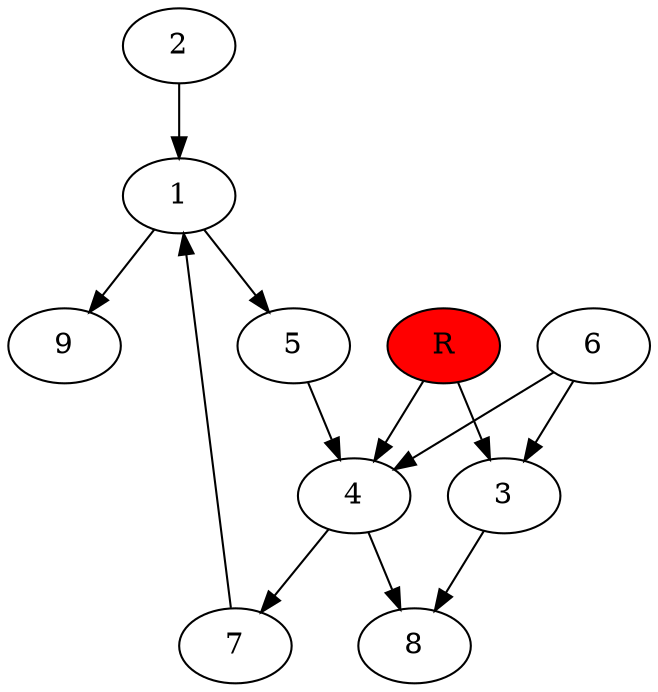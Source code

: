 digraph prb28658 {
	1
	2
	3
	4
	5
	6
	7
	8
	R [fillcolor="#ff0000" style=filled]
	1 -> 5
	1 -> 9
	2 -> 1
	3 -> 8
	4 -> 7
	4 -> 8
	5 -> 4
	6 -> 3
	6 -> 4
	7 -> 1
	R -> 3
	R -> 4
}
